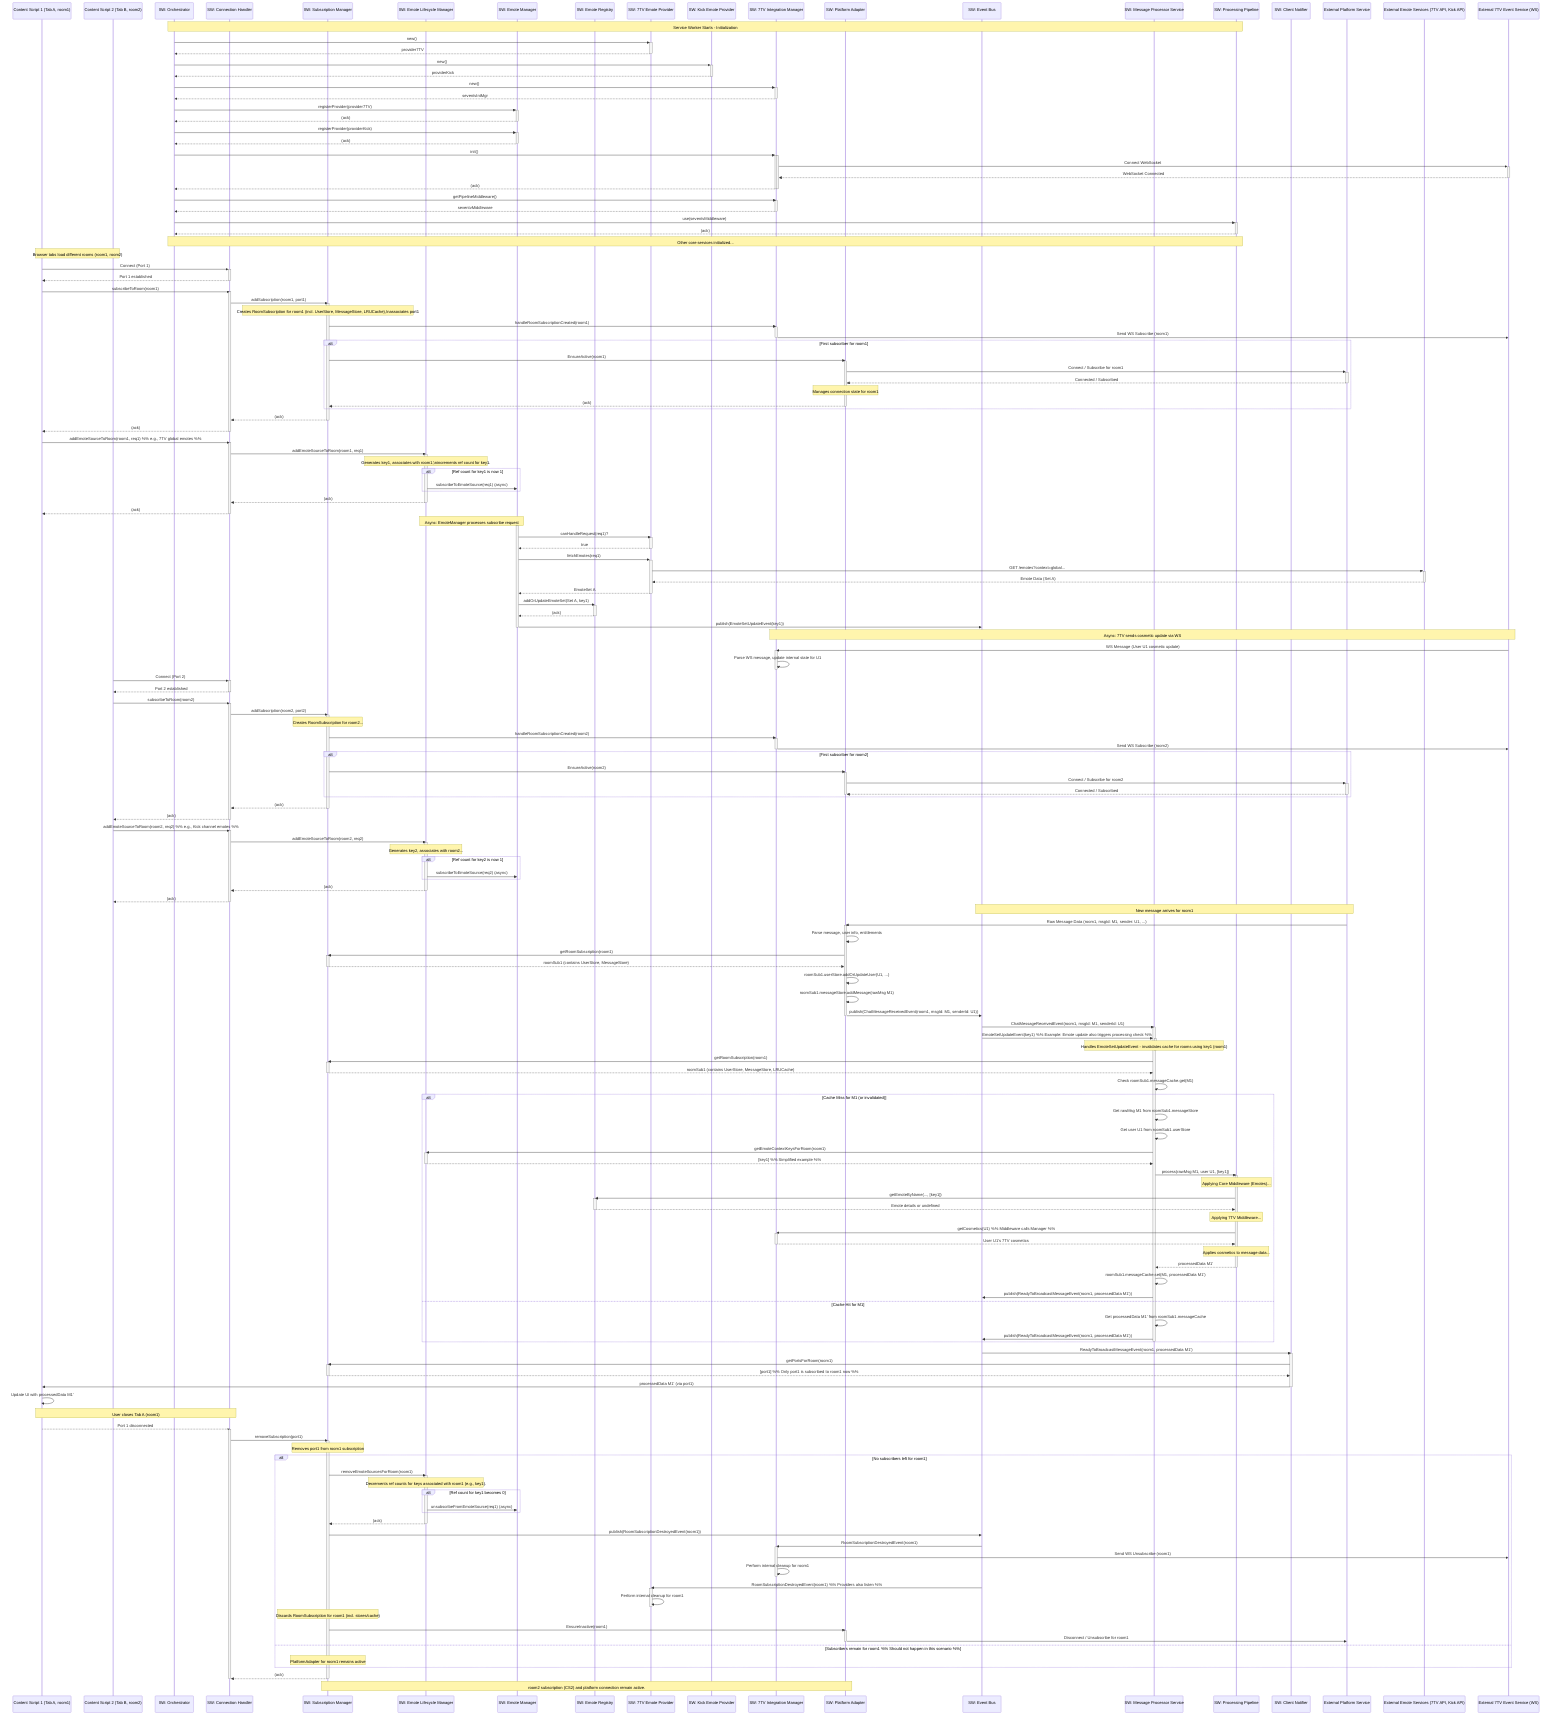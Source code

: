 sequenceDiagram
    participant CS1 as Content Script 1 (Tab A, room1)
    participant CS2 as Content Script 2 (Tab B, room2)
    participant SW_Orchestrator as SW: Orchestrator
    participant SW_ConnHandler as SW: Connection Handler
    participant SW_SubManager as SW: Subscription Manager
    participant SW_EmoteLifecycleManager as SW: Emote Lifecycle Manager
    participant SW_EmoteManager as SW: Emote Manager
    participant SW_EmoteRegistry as SW: Emote Registry
    participant SW_EmoteProvider_7TV as SW: 7TV Emote Provider
    participant SW_EmoteProvider_Kick as SW: Kick Emote Provider
    participant SW_7TV_IntMgr as SW: 7TV Integration Manager
    participant SW_PlatformAdapter as SW: Platform Adapter
    participant SW_EventBus as SW: Event Bus
    participant SW_MsgProcessor as SW: Message Processor Service
    participant SW_Pipeline as SW: Processing Pipeline
    participant SW_Notifier as SW: Client Notifier
    participant PlatformService as External Platform Service
    participant EmoteProviderServices as External Emote Services (7TV API, Kick API)
    participant Ext_7TV_EventService as External 7TV Event Service (WS)

    %% Initialization Phase %%
    Note over SW_Orchestrator, SW_Pipeline: Service Worker Starts - Initialization
    SW_Orchestrator->>+SW_EmoteProvider_7TV: new()
    SW_EmoteProvider_7TV-->>-SW_Orchestrator: provider7TV
    SW_Orchestrator->>+SW_EmoteProvider_Kick: new()
    SW_EmoteProvider_Kick-->>-SW_Orchestrator: providerKick
    SW_Orchestrator->>+SW_7TV_IntMgr: new()
    SW_7TV_IntMgr-->>-SW_Orchestrator: seventvIntMgr
    SW_Orchestrator->>+SW_EmoteManager: registerProvider(provider7TV)
    SW_EmoteManager-->>-SW_Orchestrator: (ack)
    SW_Orchestrator->>+SW_EmoteManager: registerProvider(providerKick)
    SW_EmoteManager-->>-SW_Orchestrator: (ack)
    SW_Orchestrator->>+SW_7TV_IntMgr: init()
    activate SW_7TV_IntMgr
    SW_7TV_IntMgr->>+Ext_7TV_EventService: Connect WebSocket
    Ext_7TV_EventService-->>-SW_7TV_IntMgr: WebSocket Connected
    SW_7TV_IntMgr-->>-SW_Orchestrator: (ack)
    deactivate SW_7TV_IntMgr
    SW_Orchestrator->>SW_7TV_IntMgr: getPipelineMiddleware()
    activate SW_7TV_IntMgr
    SW_7TV_IntMgr-->>SW_Orchestrator: seventvMiddleware
    deactivate SW_7TV_IntMgr
    SW_Orchestrator->>+SW_Pipeline: use(seventvMiddleware)
    SW_Pipeline-->>-SW_Orchestrator: (ack)
    Note over SW_Orchestrator, SW_Pipeline: Other core services initialized...

    Note over CS1, CS2: Browser tabs load different rooms (room1, room2)

    %% CS1 Connects & Subscribes (room1) %%
    CS1->>+SW_ConnHandler: Connect (Port 1)
    SW_ConnHandler-->>-CS1: Port 1 established


    CS1->>SW_ConnHandler: subscribeToRoom(room1)
    activate SW_ConnHandler
    SW_ConnHandler->>SW_SubManager: addSubscription(room1, port1)
    activate SW_SubManager
    Note over SW_SubManager: Creates RoomSubscription for room1 (incl. UserStore, MessageStore, LRUCache),\nassociates port1
    SW_SubManager->>SW_7TV_IntMgr: handleRoomSubscriptionCreated(room1)
    activate SW_7TV_IntMgr
    SW_7TV_IntMgr->>Ext_7TV_EventService: Send WS Subscribe (room1)
    deactivate SW_7TV_IntMgr

    alt First subscriber for room1
        SW_SubManager->>SW_PlatformAdapter: EnsureActive(room1)
        activate SW_PlatformAdapter
        SW_PlatformAdapter->>+PlatformService: Connect / Subscribe for room1
        PlatformService-->>-SW_PlatformAdapter: Connected / Subscribed
        Note over SW_PlatformAdapter: Manages connection state for room1
        SW_PlatformAdapter-->>SW_SubManager: (ack)
        deactivate SW_PlatformAdapter
    end
    SW_SubManager-->>SW_ConnHandler: (ack)
    deactivate SW_SubManager
    SW_ConnHandler-->>CS1: (ack)
    deactivate SW_ConnHandler

    CS1->>SW_ConnHandler: addEmoteSourceToRoom(room1, req1) %% e.g., 7TV global emotes %%
    activate SW_ConnHandler
    SW_ConnHandler->>SW_EmoteLifecycleManager: addEmoteSourceToRoom(room1, req1)
    activate SW_EmoteLifecycleManager
    Note over SW_EmoteLifecycleManager: Generates key1, associates with room1,\nincrements ref count for key1.
    alt Ref count for key1 is now 1
        SW_EmoteLifecycleManager->>SW_EmoteManager: subscribeToEmoteSource(req1) (async)
    end
    SW_EmoteLifecycleManager-->>SW_ConnHandler: (ack)
    deactivate SW_EmoteLifecycleManager
    SW_ConnHandler-->>CS1: (ack)
    deactivate SW_ConnHandler

    %% Emote Fetching Triggered (Async Example for req1) %%
    Note over SW_EmoteLifecycleManager, SW_EmoteManager: Async: EmoteManager processes subscribe request
    activate SW_EmoteManager
    SW_EmoteManager->>SW_EmoteProvider_7TV: canHandleRequest(req1)?
    activate SW_EmoteProvider_7TV
    SW_EmoteProvider_7TV-->>SW_EmoteManager: true
    deactivate SW_EmoteProvider_7TV
    SW_EmoteManager->>+SW_EmoteProvider_7TV: fetchEmotes(req1)
    SW_EmoteProvider_7TV->>+EmoteProviderServices: GET /emotes?context=global...
    EmoteProviderServices-->>-SW_EmoteProvider_7TV: Emote Data (Set A)
    SW_EmoteProvider_7TV-->>SW_EmoteManager: EmoteSet A
    deactivate SW_EmoteProvider_7TV
    SW_EmoteManager->>SW_EmoteRegistry: addOrUpdateEmoteSet(Set A, key1)
    activate SW_EmoteRegistry
    SW_EmoteRegistry-->>SW_EmoteManager: (ack)
    deactivate SW_EmoteRegistry
    SW_EmoteManager->>SW_EventBus: publish(EmoteSetUpdateEvent(key1))
    deactivate SW_EmoteManager

    %% 7TV Asynchronous State Update Example %%
    Note over Ext_7TV_EventService, SW_7TV_IntMgr: Async: 7TV sends cosmetic update via WS
    Ext_7TV_EventService->>SW_7TV_IntMgr: WS Message (User U1 cosmetic update)
    activate SW_7TV_IntMgr
    SW_7TV_IntMgr->>SW_7TV_IntMgr: Parse WS message, update internal state for U1
    deactivate SW_7TV_IntMgr
    %% Note: This might trigger cache invalidation via EventBus if needed %%

    %% CS2 Connects & Subscribes (room2) %%
    CS2->>+SW_ConnHandler: Connect (Port 2)
    SW_ConnHandler-->>-CS2: Port 2 established


    CS2->>SW_ConnHandler: subscribeToRoom(room2)
    activate SW_ConnHandler
    SW_ConnHandler->>SW_SubManager: addSubscription(room2, port2)
    activate SW_SubManager
    Note over SW_SubManager: Creates RoomSubscription for room2...
    SW_SubManager->>SW_7TV_IntMgr: handleRoomSubscriptionCreated(room2)
    activate SW_7TV_IntMgr
    SW_7TV_IntMgr->>Ext_7TV_EventService: Send WS Subscribe (room2)
    deactivate SW_7TV_IntMgr

    alt First subscriber for room2
        SW_SubManager->>SW_PlatformAdapter: EnsureActive(room2)
        activate SW_PlatformAdapter
        SW_PlatformAdapter->>+PlatformService: Connect / Subscribe for room2
        PlatformService-->>-SW_PlatformAdapter: Connected / Subscribed
        deactivate SW_PlatformAdapter
    end
    SW_SubManager-->>SW_ConnHandler: (ack)
    deactivate SW_SubManager
    SW_ConnHandler-->>CS2: (ack)
    deactivate SW_ConnHandler

    CS2->>SW_ConnHandler: addEmoteSourceToRoom(room2, req2) %% e.g., Kick channel emotes %%
    activate SW_ConnHandler
    SW_ConnHandler->>SW_EmoteLifecycleManager: addEmoteSourceToRoom(room2, req2)
    activate SW_EmoteLifecycleManager
    Note over SW_EmoteLifecycleManager: Generates key2, associates with room2...
    alt Ref count for key2 is now 1
        SW_EmoteLifecycleManager->>SW_EmoteManager: subscribeToEmoteSource(req2) (async)
    end
    SW_EmoteLifecycleManager-->>SW_ConnHandler: (ack)
    deactivate SW_EmoteLifecycleManager
    SW_ConnHandler-->>CS2: (ack)
    deactivate SW_ConnHandler
    %% Async fetch for req2 would happen similarly, likely using SW_EmoteProvider_Kick %%

    %% Message Received from Platform (Example for room1) %%
    Note over PlatformService, SW_EventBus: New message arrives for room1
    PlatformService->>SW_PlatformAdapter: Raw Message Data (room1, msgId: M1, sender: U1, ...)
    activate SW_PlatformAdapter
    SW_PlatformAdapter->>SW_PlatformAdapter: Parse message, user info, entitlements
    SW_PlatformAdapter->>SW_SubManager: getRoomSubscription(room1)
    activate SW_SubManager
    SW_SubManager-->>SW_PlatformAdapter: roomSub1 (contains UserStore, MessageStore)
    deactivate SW_SubManager
    SW_PlatformAdapter->>SW_PlatformAdapter: roomSub1.userStore.addOrUpdateUser(U1, ...)
    SW_PlatformAdapter->>SW_PlatformAdapter: roomSub1.messageStore.addMessage(rawMsg M1)
    SW_PlatformAdapter->>SW_EventBus: publish(ChatMessageReceivedEvent(room1, msgId: M1, senderId: U1))
    deactivate SW_PlatformAdapter

    %% Message Processing (On-Demand - Example for room1, msg M1) %%
    SW_EventBus->>SW_MsgProcessor: ChatMessageReceivedEvent(room1, msgId: M1, senderId: U1)
    activate SW_MsgProcessor
    SW_EventBus->>SW_MsgProcessor: EmoteSetUpdateEvent(key1) %% Example: Emote update also triggers processing check %%
    activate SW_MsgProcessor
    Note over SW_MsgProcessor: Handles EmoteSetUpdateEvent - invalidates cache for rooms using key1 (room1)
    deactivate SW_MsgProcessor

    SW_MsgProcessor->>SW_SubManager: getRoomSubscription(room1)
    activate SW_SubManager
    SW_SubManager-->>SW_MsgProcessor: roomSub1 (contains UserStore, MessageStore, LRUCache)
    deactivate SW_SubManager
    SW_MsgProcessor->>SW_MsgProcessor: Check roomSub1.messageCache.get(M1)
    alt Cache Miss for M1 (or invalidated)
        SW_MsgProcessor->>SW_MsgProcessor: Get rawMsg M1 from roomSub1.messageStore
        SW_MsgProcessor->>SW_MsgProcessor: Get user U1 from roomSub1.userStore
        SW_MsgProcessor->>SW_EmoteLifecycleManager: getEmoteContextKeysForRoom(room1)
        activate SW_EmoteLifecycleManager
        SW_EmoteLifecycleManager-->>SW_MsgProcessor: [key1] %% Simplified example %%
        deactivate SW_EmoteLifecycleManager
        SW_MsgProcessor->>SW_Pipeline: process(rawMsg M1, user U1, [key1])
        activate SW_Pipeline
        Note over SW_Pipeline: Applying Core Middleware (Emotes)...
        SW_Pipeline->>SW_EmoteRegistry: getEmoteByName(..., [key1])
        activate SW_EmoteRegistry
        SW_EmoteRegistry-->>SW_Pipeline: Emote details or undefined
        deactivate SW_EmoteRegistry
        Note over SW_Pipeline: Applying 7TV Middleware...
        SW_Pipeline->>SW_7TV_IntMgr: getCosmetics(U1) %% Middleware calls Manager %%
        activate SW_7TV_IntMgr
        SW_7TV_IntMgr-->>SW_Pipeline: User U1's 7TV cosmetics
        deactivate SW_7TV_IntMgr
        Note over SW_Pipeline: Applies cosmetics to message data...
        SW_Pipeline-->>SW_MsgProcessor: processedData M1'
        deactivate SW_Pipeline
        SW_MsgProcessor->>SW_MsgProcessor: roomSub1.messageCache.set(M1, processedData M1')
        SW_MsgProcessor->>SW_EventBus: publish(ReadyToBroadcastMessageEvent(room1, processedData M1'))
    else Cache Hit for M1
        SW_MsgProcessor->>SW_MsgProcessor: Get processedData M1' from roomSub1.messageCache
        SW_MsgProcessor->>SW_EventBus: publish(ReadyToBroadcastMessageEvent(room1, processedData M1'))
    end
    deactivate SW_MsgProcessor

    %% Message Broadcasting (Example for room1, msg M1) %%
    SW_EventBus->>SW_Notifier: ReadyToBroadcastMessageEvent(room1, processedData M1')
    activate SW_Notifier
    SW_Notifier->>SW_SubManager: getPortsForRoom(room1)
    activate SW_SubManager
    SW_SubManager-->>SW_Notifier: [port1] %% Only port1 is subscribed to room1 now %%
    deactivate SW_SubManager
    SW_Notifier->>CS1: processedData M1' (via port1)
    %% Note: CS2 would NOT receive this message as it's for room1 %%
    deactivate SW_Notifier

    %% UI Update (Example for room1) %%
    CS1->>CS1: Update UI with processedData M1'

    %% CS1 Disconnects %%
    Note over CS1, SW_ConnHandler: User closes Tab A (room1)
    CS1--xSW_ConnHandler: Port 1 disconnected
    activate SW_ConnHandler
    SW_ConnHandler->>SW_SubManager: removeSubscription(port1)
    activate SW_SubManager
    Note over SW_SubManager: Removes port1 from room1 subscription
    alt No subscribers left for room1
        SW_SubManager->>SW_EmoteLifecycleManager: removeEmoteSourcesForRoom(room1)
        activate SW_EmoteLifecycleManager
        Note over SW_EmoteLifecycleManager: Decrements ref counts for keys associated with room1 (e.g., key1).
        alt Ref count for key1 becomes 0
             SW_EmoteLifecycleManager->>SW_EmoteManager: unsubscribeFromEmoteSource(req1) (async)
        end
        SW_EmoteLifecycleManager-->>SW_SubManager: (ack)
        deactivate SW_EmoteLifecycleManager
        SW_SubManager->>SW_EventBus: publish(RoomSubscriptionDestroyedEvent(room1))
        SW_EventBus->>SW_7TV_IntMgr: RoomSubscriptionDestroyedEvent(room1)
        activate SW_7TV_IntMgr
        SW_7TV_IntMgr->>Ext_7TV_EventService: Send WS Unsubscribe (room1)
        SW_7TV_IntMgr->>SW_7TV_IntMgr: Perform internal cleanup for room1
        deactivate SW_7TV_IntMgr
        SW_EventBus->>SW_EmoteProvider_7TV: RoomSubscriptionDestroyedEvent(room1) %% Providers also listen %%
        activate SW_EmoteProvider_7TV
        SW_EmoteProvider_7TV->>SW_EmoteProvider_7TV: Perform internal cleanup for room1
        deactivate SW_EmoteProvider_7TV
        Note over SW_SubManager: Discards RoomSubscription for room1 (incl. stores/cache)
        SW_SubManager->>SW_PlatformAdapter: EnsureInactive(room1)
        activate SW_PlatformAdapter
        SW_PlatformAdapter->>PlatformService: Disconnect / Unsubscribe for room1
        deactivate SW_PlatformAdapter
    else Subscribers remain for room1 %% Should not happen in this scenario %%
        Note over SW_SubManager: PlatformAdapter for room1 remains active
    end
    SW_SubManager-->>SW_ConnHandler: (ack)
    deactivate SW_SubManager
    deactivate SW_ConnHandler

    Note over SW_SubManager, SW_PlatformAdapter: room2 subscription (CS2) and platform connection remain active.